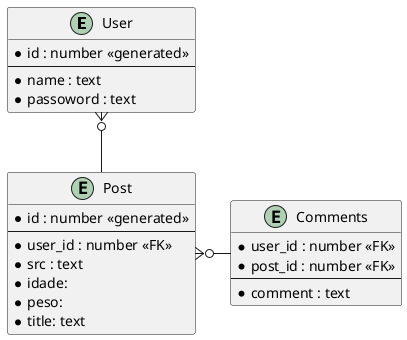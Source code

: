 @startuml


entity "User"{
  *id : number <<generated>>
  --
  *name : text
  *passoword : text
}

entity "Post"{
  *id : number <<generated>>
  --
  *user_id : number <<FK>>
  *src : text
  *idade:
  *peso:
  *title: text
}

entity "Comments"{
  *user_id : number <<FK>>
  *post_id : number <<FK>>
  --
  *comment : text
}

User }o-- Post
Post }o--right Comments



@enduml
